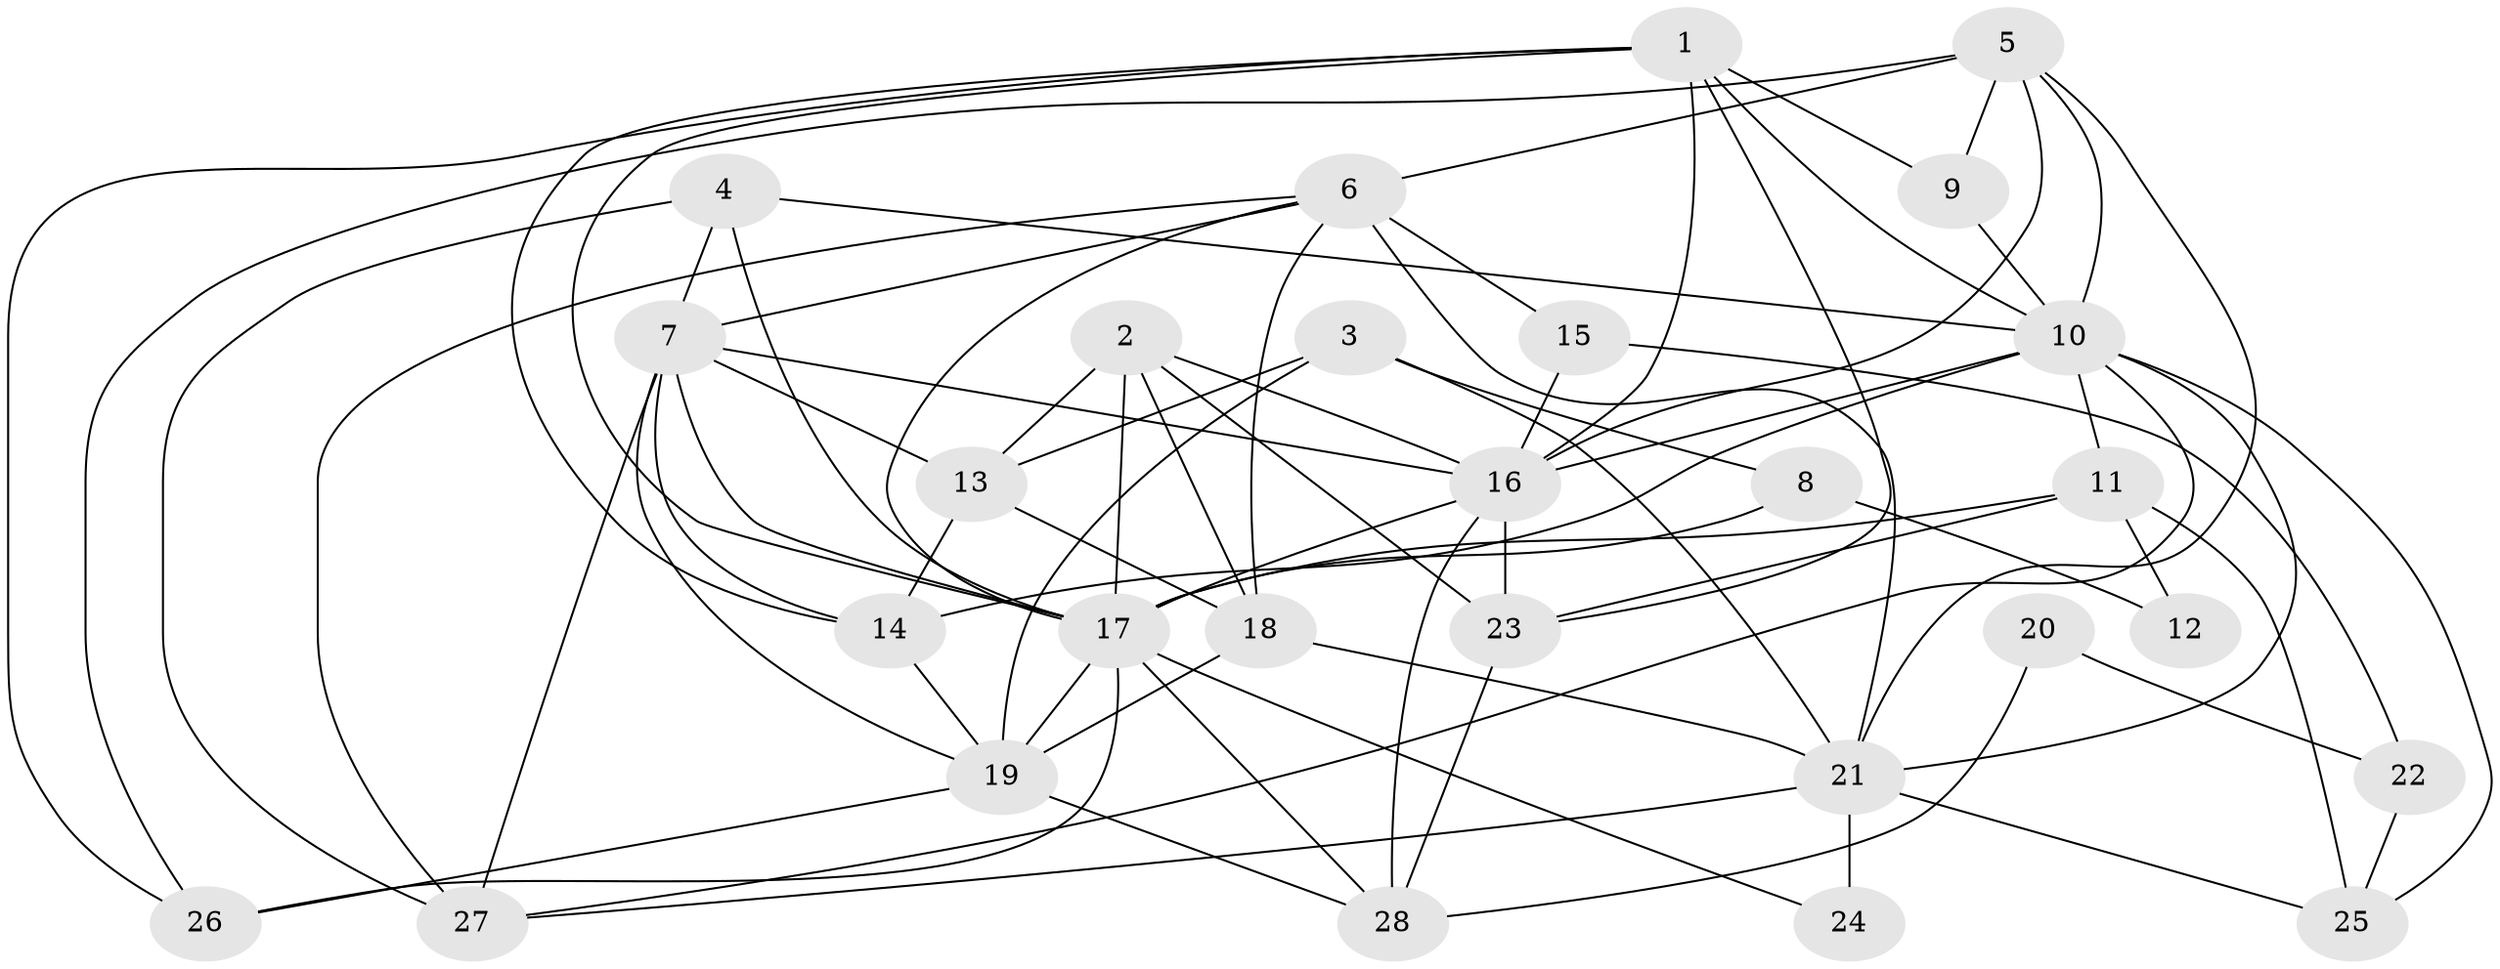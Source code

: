 // original degree distribution, {6: 0.1, 3: 0.35714285714285715, 5: 0.17142857142857143, 4: 0.2571428571428571, 7: 0.04285714285714286, 2: 0.07142857142857142}
// Generated by graph-tools (version 1.1) at 2025/51/03/04/25 22:51:05]
// undirected, 28 vertices, 74 edges
graph export_dot {
  node [color=gray90,style=filled];
  1;
  2;
  3;
  4;
  5;
  6;
  7;
  8;
  9;
  10;
  11;
  12;
  13;
  14;
  15;
  16;
  17;
  18;
  19;
  20;
  21;
  22;
  23;
  24;
  25;
  26;
  27;
  28;
  1 -- 9 [weight=1.0];
  1 -- 10 [weight=2.0];
  1 -- 14 [weight=1.0];
  1 -- 16 [weight=1.0];
  1 -- 17 [weight=2.0];
  1 -- 23 [weight=1.0];
  1 -- 26 [weight=1.0];
  2 -- 13 [weight=1.0];
  2 -- 16 [weight=4.0];
  2 -- 17 [weight=1.0];
  2 -- 18 [weight=1.0];
  2 -- 23 [weight=1.0];
  3 -- 8 [weight=1.0];
  3 -- 13 [weight=1.0];
  3 -- 19 [weight=1.0];
  3 -- 21 [weight=2.0];
  4 -- 7 [weight=1.0];
  4 -- 10 [weight=1.0];
  4 -- 17 [weight=2.0];
  4 -- 27 [weight=2.0];
  5 -- 6 [weight=1.0];
  5 -- 9 [weight=1.0];
  5 -- 10 [weight=1.0];
  5 -- 16 [weight=1.0];
  5 -- 21 [weight=1.0];
  5 -- 26 [weight=1.0];
  6 -- 7 [weight=1.0];
  6 -- 15 [weight=2.0];
  6 -- 17 [weight=1.0];
  6 -- 18 [weight=1.0];
  6 -- 21 [weight=1.0];
  6 -- 27 [weight=1.0];
  7 -- 13 [weight=1.0];
  7 -- 14 [weight=1.0];
  7 -- 16 [weight=1.0];
  7 -- 17 [weight=1.0];
  7 -- 19 [weight=1.0];
  7 -- 27 [weight=2.0];
  8 -- 12 [weight=1.0];
  8 -- 17 [weight=1.0];
  9 -- 10 [weight=1.0];
  10 -- 11 [weight=1.0];
  10 -- 14 [weight=1.0];
  10 -- 16 [weight=1.0];
  10 -- 21 [weight=2.0];
  10 -- 25 [weight=1.0];
  10 -- 27 [weight=1.0];
  11 -- 12 [weight=1.0];
  11 -- 17 [weight=1.0];
  11 -- 23 [weight=1.0];
  11 -- 25 [weight=1.0];
  13 -- 14 [weight=1.0];
  13 -- 18 [weight=1.0];
  14 -- 19 [weight=1.0];
  15 -- 16 [weight=2.0];
  15 -- 22 [weight=1.0];
  16 -- 17 [weight=3.0];
  16 -- 23 [weight=2.0];
  16 -- 28 [weight=1.0];
  17 -- 19 [weight=1.0];
  17 -- 24 [weight=1.0];
  17 -- 26 [weight=1.0];
  17 -- 28 [weight=1.0];
  18 -- 19 [weight=1.0];
  18 -- 21 [weight=1.0];
  19 -- 26 [weight=1.0];
  19 -- 28 [weight=1.0];
  20 -- 22 [weight=1.0];
  20 -- 28 [weight=1.0];
  21 -- 24 [weight=2.0];
  21 -- 25 [weight=1.0];
  21 -- 27 [weight=1.0];
  22 -- 25 [weight=1.0];
  23 -- 28 [weight=1.0];
}

